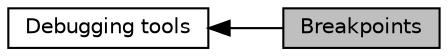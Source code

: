 digraph "Breakpoints"
{
  edge [fontname="Helvetica",fontsize="10",labelfontname="Helvetica",labelfontsize="10"];
  node [fontname="Helvetica",fontsize="10",shape=box];
  rankdir=LR;
  Node2 [label="Debugging tools",height=0.2,width=0.4,color="black", fillcolor="white", style="filled",URL="$group__debugging.html",tooltip="Assertions, breakpoints, logging, and abnormal program termination."];
  Node1 [label="Breakpoints",height=0.2,width=0.4,color="black", fillcolor="grey75", style="filled", fontcolor="black",tooltip="Trigger a debugger breakpoint."];
  Node2->Node1 [shape=plaintext, dir="back", style="solid"];
}
